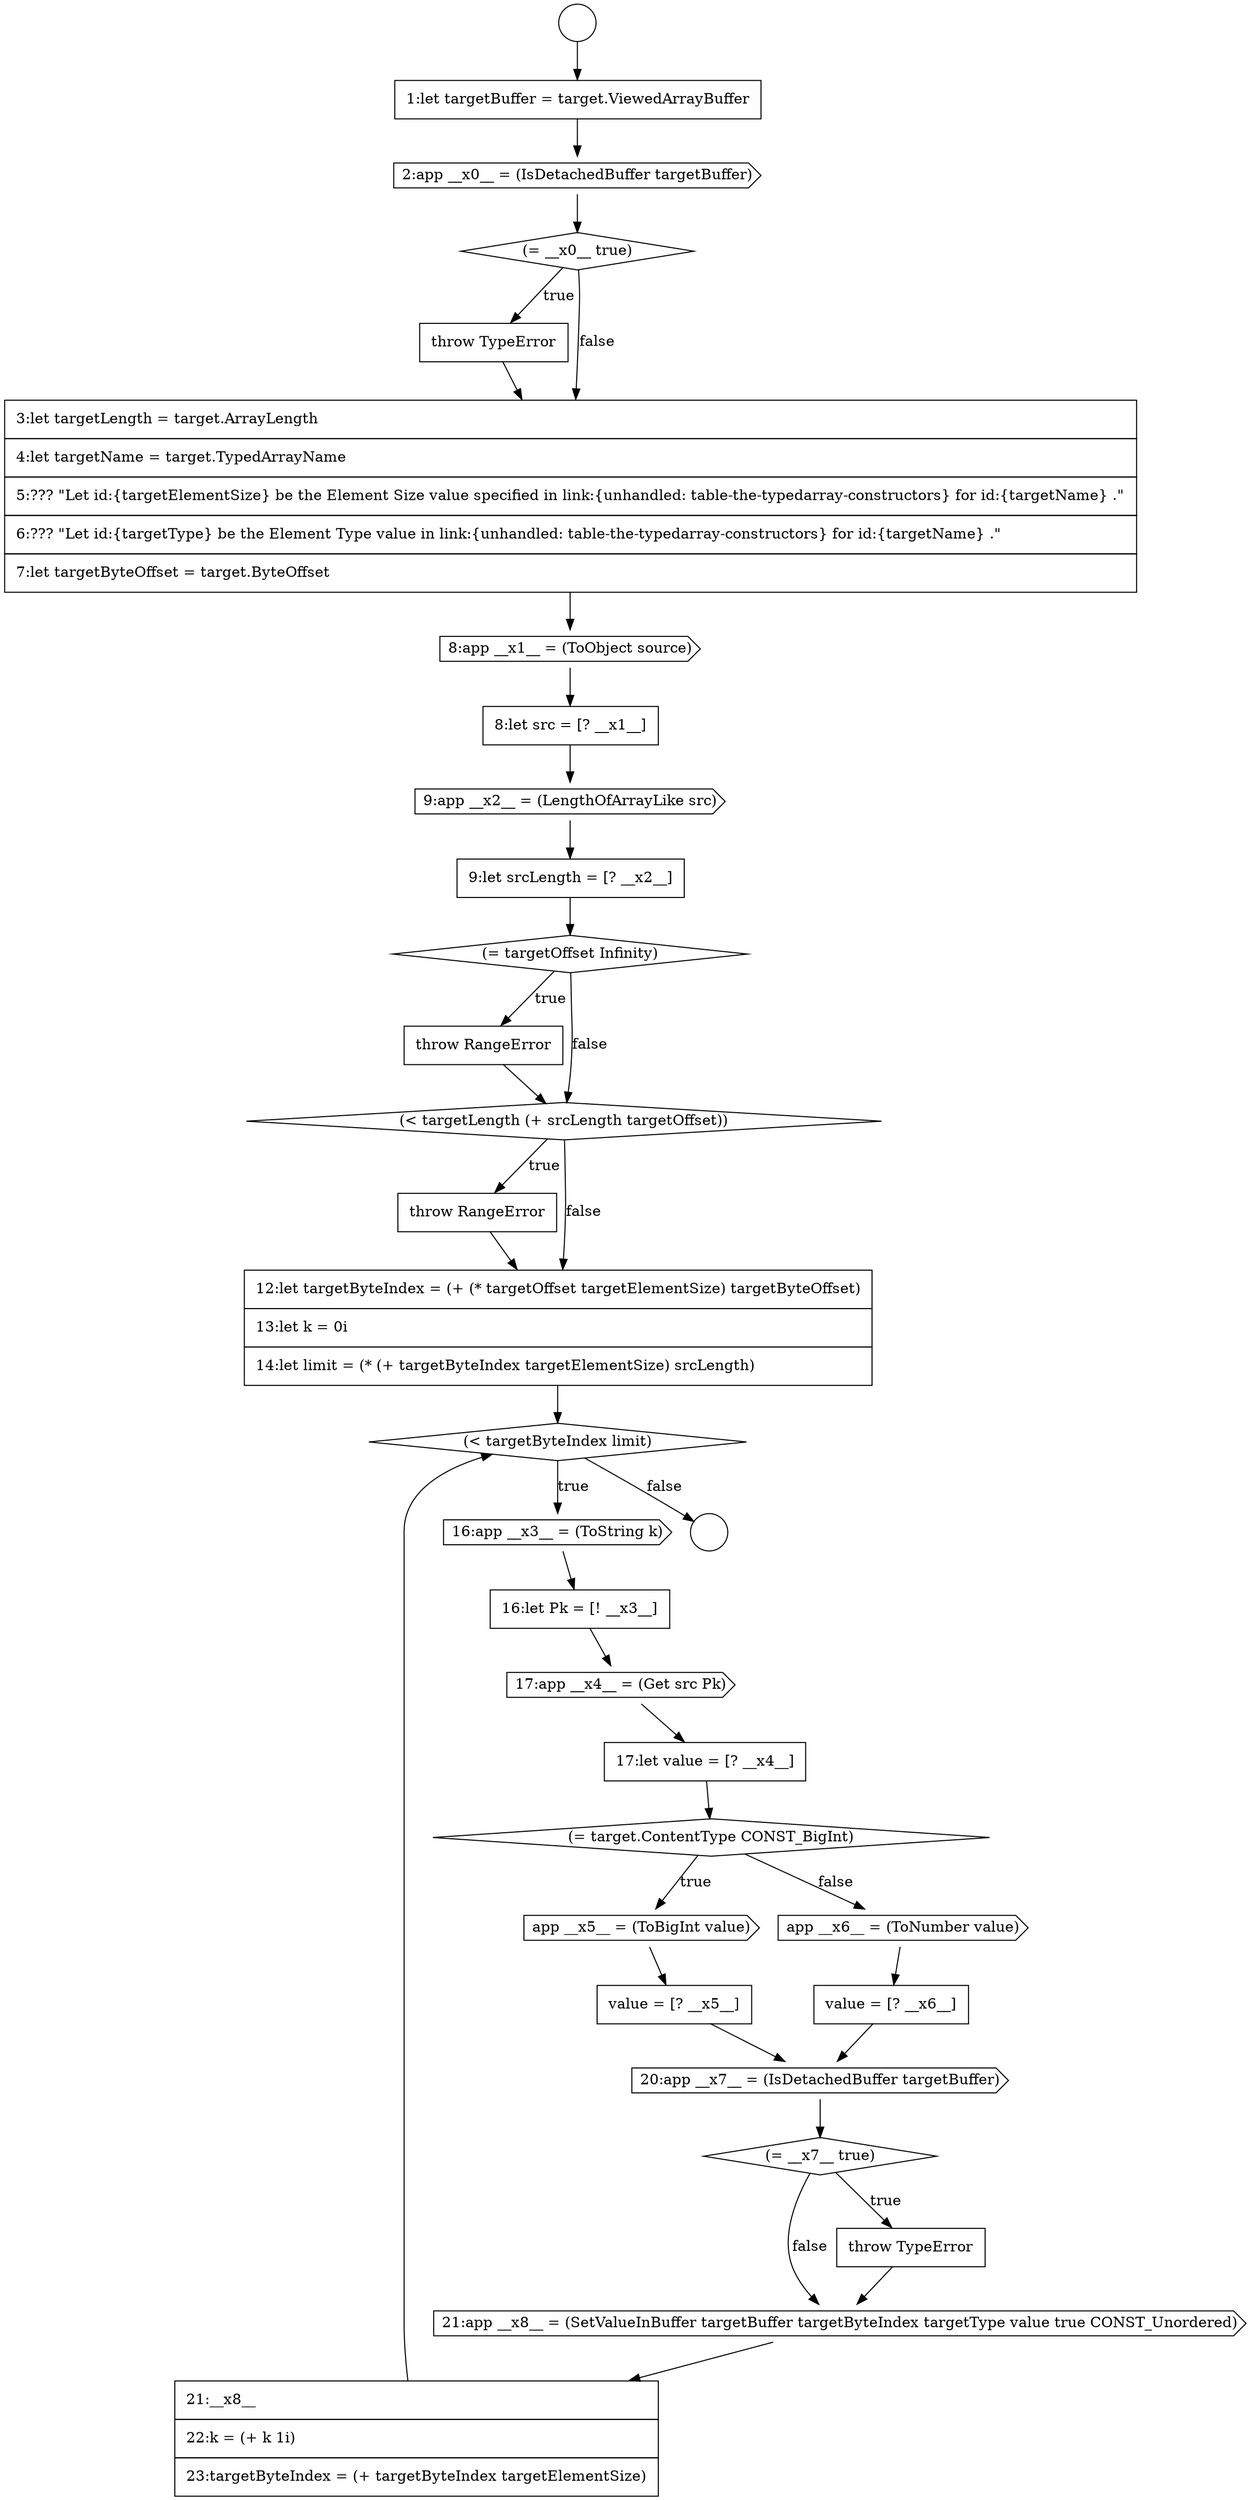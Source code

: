 digraph {
  node16745 [shape=none, margin=0, label=<<font color="black">
    <table border="0" cellborder="1" cellspacing="0" cellpadding="10">
      <tr><td align="left">throw RangeError</td></tr>
    </table>
  </font>> color="black" fillcolor="white" style=filled]
  node16736 [shape=none, margin=0, label=<<font color="black">
    <table border="0" cellborder="1" cellspacing="0" cellpadding="10">
      <tr><td align="left">throw TypeError</td></tr>
    </table>
  </font>> color="black" fillcolor="white" style=filled]
  node16761 [shape=none, margin=0, label=<<font color="black">
    <table border="0" cellborder="1" cellspacing="0" cellpadding="10">
      <tr><td align="left">21:__x8__</td></tr>
      <tr><td align="left">22:k = (+ k 1i)</td></tr>
      <tr><td align="left">23:targetByteIndex = (+ targetByteIndex targetElementSize)</td></tr>
    </table>
  </font>> color="black" fillcolor="white" style=filled]
  node16758 [shape=diamond, label=<<font color="black">(= __x7__ true)</font>> color="black" fillcolor="white" style=filled]
  node16741 [shape=none, margin=0, label=<<font color="black">
    <table border="0" cellborder="1" cellspacing="0" cellpadding="10">
      <tr><td align="left">9:let srcLength = [? __x2__]</td></tr>
    </table>
  </font>> color="black" fillcolor="white" style=filled]
  node16754 [shape=none, margin=0, label=<<font color="black">
    <table border="0" cellborder="1" cellspacing="0" cellpadding="10">
      <tr><td align="left">value = [? __x5__]</td></tr>
    </table>
  </font>> color="black" fillcolor="white" style=filled]
  node16750 [shape=cds, label=<<font color="black">17:app __x4__ = (Get src Pk)</font>> color="black" fillcolor="white" style=filled]
  node16749 [shape=none, margin=0, label=<<font color="black">
    <table border="0" cellborder="1" cellspacing="0" cellpadding="10">
      <tr><td align="left">16:let Pk = [! __x3__]</td></tr>
    </table>
  </font>> color="black" fillcolor="white" style=filled]
  node16746 [shape=none, margin=0, label=<<font color="black">
    <table border="0" cellborder="1" cellspacing="0" cellpadding="10">
      <tr><td align="left">12:let targetByteIndex = (+ (* targetOffset targetElementSize) targetByteOffset)</td></tr>
      <tr><td align="left">13:let k = 0i</td></tr>
      <tr><td align="left">14:let limit = (* (+ targetByteIndex targetElementSize) srcLength)</td></tr>
    </table>
  </font>> color="black" fillcolor="white" style=filled]
  node16756 [shape=none, margin=0, label=<<font color="black">
    <table border="0" cellborder="1" cellspacing="0" cellpadding="10">
      <tr><td align="left">value = [? __x6__]</td></tr>
    </table>
  </font>> color="black" fillcolor="white" style=filled]
  node16743 [shape=none, margin=0, label=<<font color="black">
    <table border="0" cellborder="1" cellspacing="0" cellpadding="10">
      <tr><td align="left">throw RangeError</td></tr>
    </table>
  </font>> color="black" fillcolor="white" style=filled]
  node16760 [shape=cds, label=<<font color="black">21:app __x8__ = (SetValueInBuffer targetBuffer targetByteIndex targetType value true CONST_Unordered)</font>> color="black" fillcolor="white" style=filled]
  node16752 [shape=diamond, label=<<font color="black">(= target.ContentType CONST_BigInt)</font>> color="black" fillcolor="white" style=filled]
  node16733 [shape=none, margin=0, label=<<font color="black">
    <table border="0" cellborder="1" cellspacing="0" cellpadding="10">
      <tr><td align="left">1:let targetBuffer = target.ViewedArrayBuffer</td></tr>
    </table>
  </font>> color="black" fillcolor="white" style=filled]
  node16740 [shape=cds, label=<<font color="black">9:app __x2__ = (LengthOfArrayLike src)</font>> color="black" fillcolor="white" style=filled]
  node16757 [shape=cds, label=<<font color="black">20:app __x7__ = (IsDetachedBuffer targetBuffer)</font>> color="black" fillcolor="white" style=filled]
  node16744 [shape=diamond, label=<<font color="black">(&lt; targetLength (+ srcLength targetOffset))</font>> color="black" fillcolor="white" style=filled]
  node16753 [shape=cds, label=<<font color="black">app __x5__ = (ToBigInt value)</font>> color="black" fillcolor="white" style=filled]
  node16751 [shape=none, margin=0, label=<<font color="black">
    <table border="0" cellborder="1" cellspacing="0" cellpadding="10">
      <tr><td align="left">17:let value = [? __x4__]</td></tr>
    </table>
  </font>> color="black" fillcolor="white" style=filled]
  node16748 [shape=cds, label=<<font color="black">16:app __x3__ = (ToString k)</font>> color="black" fillcolor="white" style=filled]
  node16737 [shape=none, margin=0, label=<<font color="black">
    <table border="0" cellborder="1" cellspacing="0" cellpadding="10">
      <tr><td align="left">3:let targetLength = target.ArrayLength</td></tr>
      <tr><td align="left">4:let targetName = target.TypedArrayName</td></tr>
      <tr><td align="left">5:??? &quot;Let id:{targetElementSize} be the Element Size value specified in link:{unhandled: table-the-typedarray-constructors} for id:{targetName} .&quot;</td></tr>
      <tr><td align="left">6:??? &quot;Let id:{targetType} be the Element Type value in link:{unhandled: table-the-typedarray-constructors} for id:{targetName} .&quot;</td></tr>
      <tr><td align="left">7:let targetByteOffset = target.ByteOffset</td></tr>
    </table>
  </font>> color="black" fillcolor="white" style=filled]
  node16747 [shape=diamond, label=<<font color="black">(&lt; targetByteIndex limit)</font>> color="black" fillcolor="white" style=filled]
  node16735 [shape=diamond, label=<<font color="black">(= __x0__ true)</font>> color="black" fillcolor="white" style=filled]
  node16732 [shape=circle label=" " color="black" fillcolor="white" style=filled]
  node16731 [shape=circle label=" " color="black" fillcolor="white" style=filled]
  node16742 [shape=diamond, label=<<font color="black">(= targetOffset Infinity)</font>> color="black" fillcolor="white" style=filled]
  node16755 [shape=cds, label=<<font color="black">app __x6__ = (ToNumber value)</font>> color="black" fillcolor="white" style=filled]
  node16738 [shape=cds, label=<<font color="black">8:app __x1__ = (ToObject source)</font>> color="black" fillcolor="white" style=filled]
  node16759 [shape=none, margin=0, label=<<font color="black">
    <table border="0" cellborder="1" cellspacing="0" cellpadding="10">
      <tr><td align="left">throw TypeError</td></tr>
    </table>
  </font>> color="black" fillcolor="white" style=filled]
  node16739 [shape=none, margin=0, label=<<font color="black">
    <table border="0" cellborder="1" cellspacing="0" cellpadding="10">
      <tr><td align="left">8:let src = [? __x1__]</td></tr>
    </table>
  </font>> color="black" fillcolor="white" style=filled]
  node16734 [shape=cds, label=<<font color="black">2:app __x0__ = (IsDetachedBuffer targetBuffer)</font>> color="black" fillcolor="white" style=filled]
  node16745 -> node16746 [ color="black"]
  node16759 -> node16760 [ color="black"]
  node16742 -> node16743 [label=<<font color="black">true</font>> color="black"]
  node16742 -> node16744 [label=<<font color="black">false</font>> color="black"]
  node16735 -> node16736 [label=<<font color="black">true</font>> color="black"]
  node16735 -> node16737 [label=<<font color="black">false</font>> color="black"]
  node16731 -> node16733 [ color="black"]
  node16739 -> node16740 [ color="black"]
  node16734 -> node16735 [ color="black"]
  node16744 -> node16745 [label=<<font color="black">true</font>> color="black"]
  node16744 -> node16746 [label=<<font color="black">false</font>> color="black"]
  node16733 -> node16734 [ color="black"]
  node16761 -> node16747 [ color="black"]
  node16741 -> node16742 [ color="black"]
  node16747 -> node16748 [label=<<font color="black">true</font>> color="black"]
  node16747 -> node16732 [label=<<font color="black">false</font>> color="black"]
  node16752 -> node16753 [label=<<font color="black">true</font>> color="black"]
  node16752 -> node16755 [label=<<font color="black">false</font>> color="black"]
  node16753 -> node16754 [ color="black"]
  node16749 -> node16750 [ color="black"]
  node16737 -> node16738 [ color="black"]
  node16754 -> node16757 [ color="black"]
  node16758 -> node16759 [label=<<font color="black">true</font>> color="black"]
  node16758 -> node16760 [label=<<font color="black">false</font>> color="black"]
  node16743 -> node16744 [ color="black"]
  node16755 -> node16756 [ color="black"]
  node16746 -> node16747 [ color="black"]
  node16740 -> node16741 [ color="black"]
  node16751 -> node16752 [ color="black"]
  node16748 -> node16749 [ color="black"]
  node16736 -> node16737 [ color="black"]
  node16760 -> node16761 [ color="black"]
  node16756 -> node16757 [ color="black"]
  node16750 -> node16751 [ color="black"]
  node16738 -> node16739 [ color="black"]
  node16757 -> node16758 [ color="black"]
}
